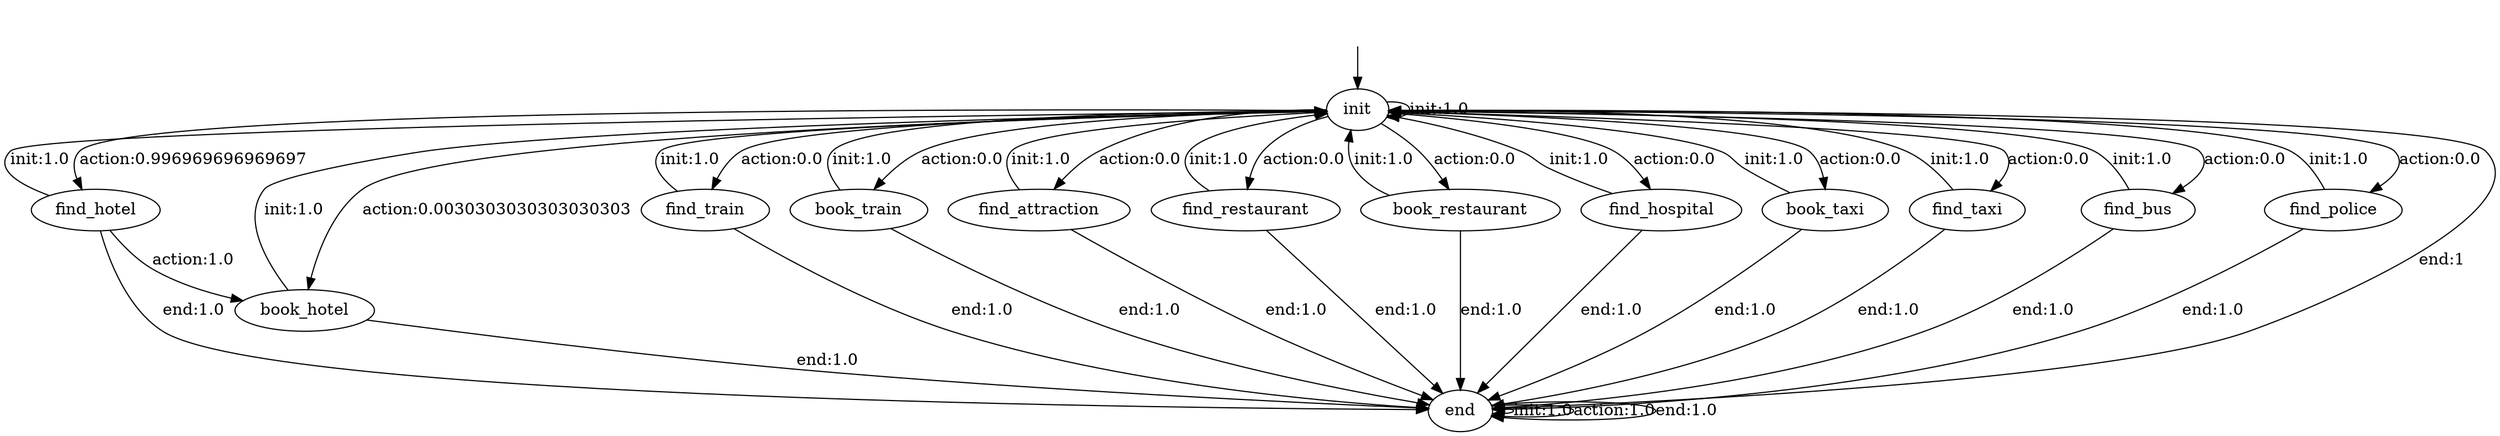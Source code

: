 digraph learned_mdp {
s0 [label="init"];
s1 [label="find_hotel"];
s2 [label="book_hotel"];
s3 [label="find_train"];
s4 [label="book_train"];
s5 [label="find_attraction"];
s6 [label="find_restaurant"];
s7 [label="book_restaurant"];
s8 [label="find_hospital"];
s9 [label="book_taxi"];
s10 [label="find_taxi"];
s11 [label="find_bus"];
s12 [label="find_police"];
s13 [label="end"];
s0 -> s0  [label="init:1.0"];
s0 -> s1  [label="action:0.996969696969697"];
s0 -> s2  [label="action:0.0030303030303030303"];
s0 -> s3  [label="action:0.0"];
s0 -> s4  [label="action:0.0"];
s0 -> s5  [label="action:0.0"];
s0 -> s6  [label="action:0.0"];
s0 -> s7  [label="action:0.0"];
s0 -> s8  [label="action:0.0"];
s0 -> s9  [label="action:0.0"];
s0 -> s10  [label="action:0.0"];
s0 -> s11  [label="action:0.0"];
s0 -> s12  [label="action:0.0"];
s0 -> s13  [label="end:1"];
s1 -> s0  [label="init:1.0"];
s1 -> s2  [label="action:1.0"];
s1 -> s13 [label="end:1.0"];
s2 -> s0  [label="init:1.0"];
s2 -> s13 [label="end:1.0"];
s3 -> s0  [label="init:1.0"];
s3 -> s13 [label="end:1.0"];
s4 -> s0  [label="init:1.0"];
s4 -> s13 [label="end:1.0"];
s5 -> s0  [label="init:1.0"];
s5 -> s13 [label="end:1.0"];
s6 -> s0  [label="init:1.0"];
s6 -> s13 [label="end:1.0"];
s7 -> s0  [label="init:1.0"];
s7 -> s13 [label="end:1.0"];
s8 -> s0  [label="init:1.0"];
s8 -> s13 [label="end:1.0"];
s9 -> s0  [label="init:1.0"];
s9 -> s13 [label="end:1.0"];
s10 -> s0  [label="init:1.0"];
s10 -> s13 [label="end:1.0"];
s11 -> s0  [label="init:1.0"];
s11 -> s13 [label="end:1.0"];
s12 -> s0  [label="init:1.0"];
s12 -> s13 [label="end:1.0"];
s13 -> s13 [label="init:1.0"];
s13 -> s13  [label="action:1.0"];
s13 -> s13  [label="end:1.0"];
__start0 [label="", shape=none];
__start0 -> s0  [label=""];
}